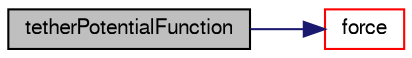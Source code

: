 digraph "tetherPotentialFunction"
{
  bgcolor="transparent";
  edge [fontname="FreeSans",fontsize="10",labelfontname="FreeSans",labelfontsize="10"];
  node [fontname="FreeSans",fontsize="10",shape=record];
  rankdir="LR";
  Node29 [label="tetherPotentialFunction",height=0.2,width=0.4,color="black", fillcolor="grey75", style="filled", fontcolor="black"];
  Node29 -> Node30 [color="midnightblue",fontsize="10",style="solid",fontname="FreeSans"];
  Node30 [label="force",height=0.2,width=0.4,color="red",URL="$a24498.html#a1cd79998e023efe1ad6bf1ff72ab0e84"];
}
